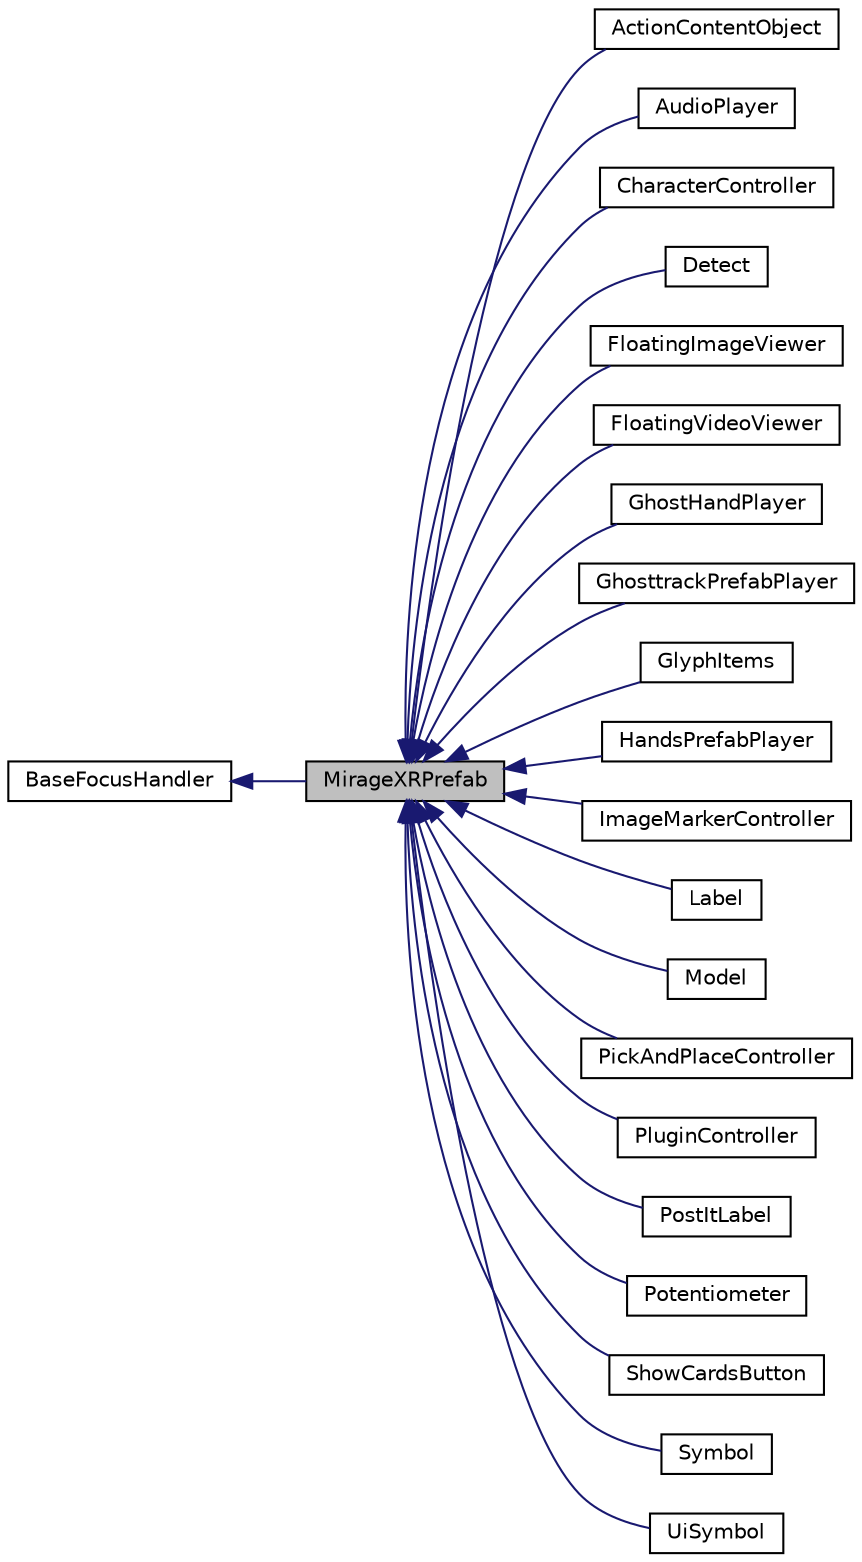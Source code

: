 digraph "MirageXRPrefab"
{
 // INTERACTIVE_SVG=YES
 // LATEX_PDF_SIZE
  edge [fontname="Helvetica",fontsize="10",labelfontname="Helvetica",labelfontsize="10"];
  node [fontname="Helvetica",fontsize="10",shape=record];
  rankdir="LR";
  Node1 [label="MirageXRPrefab",height=0.2,width=0.4,color="black", fillcolor="grey75", style="filled", fontcolor="black",tooltip="Base class for all the MirageXR prefabs."];
  Node2 -> Node1 [dir="back",color="midnightblue",fontsize="10",style="solid",fontname="Helvetica"];
  Node2 [label="BaseFocusHandler",height=0.2,width=0.4,color="black", fillcolor="white", style="filled",URL="$class_base_focus_handler.html",tooltip=" "];
  Node1 -> Node3 [dir="back",color="midnightblue",fontsize="10",style="solid",fontname="Helvetica"];
  Node3 [label="ActionContentObject",height=0.2,width=0.4,color="black", fillcolor="white", style="filled",URL="$class_mirage_x_r_1_1_action_content_object.html",tooltip=" "];
  Node1 -> Node4 [dir="back",color="midnightblue",fontsize="10",style="solid",fontname="Helvetica"];
  Node4 [label="AudioPlayer",height=0.2,width=0.4,color="black", fillcolor="white", style="filled",URL="$class_mirage_x_r_1_1_audio_player.html",tooltip=" "];
  Node1 -> Node5 [dir="back",color="midnightblue",fontsize="10",style="solid",fontname="Helvetica"];
  Node5 [label="CharacterController",height=0.2,width=0.4,color="black", fillcolor="white", style="filled",URL="$class_mirage_x_r_1_1_character_controller.html",tooltip=" "];
  Node1 -> Node6 [dir="back",color="midnightblue",fontsize="10",style="solid",fontname="Helvetica"];
  Node6 [label="Detect",height=0.2,width=0.4,color="black", fillcolor="white", style="filled",URL="$class_mirage_x_r_1_1_detect.html",tooltip=" "];
  Node1 -> Node7 [dir="back",color="midnightblue",fontsize="10",style="solid",fontname="Helvetica"];
  Node7 [label="FloatingImageViewer",height=0.2,width=0.4,color="black", fillcolor="white", style="filled",URL="$class_mirage_x_r_1_1_floating_image_viewer.html",tooltip=" "];
  Node1 -> Node8 [dir="back",color="midnightblue",fontsize="10",style="solid",fontname="Helvetica"];
  Node8 [label="FloatingVideoViewer",height=0.2,width=0.4,color="black", fillcolor="white", style="filled",URL="$class_mirage_x_r_1_1_floating_video_viewer.html",tooltip=" "];
  Node1 -> Node9 [dir="back",color="midnightblue",fontsize="10",style="solid",fontname="Helvetica"];
  Node9 [label="GhostHandPlayer",height=0.2,width=0.4,color="black", fillcolor="white", style="filled",URL="$class_mirage_x_r_1_1_ghost_hand_player.html",tooltip=" "];
  Node1 -> Node10 [dir="back",color="midnightblue",fontsize="10",style="solid",fontname="Helvetica"];
  Node10 [label="GhosttrackPrefabPlayer",height=0.2,width=0.4,color="black", fillcolor="white", style="filled",URL="$class_mirage_x_r_1_1_ghosttrack_prefab_player.html",tooltip=" "];
  Node1 -> Node11 [dir="back",color="midnightblue",fontsize="10",style="solid",fontname="Helvetica"];
  Node11 [label="GlyphItems",height=0.2,width=0.4,color="black", fillcolor="white", style="filled",URL="$class_mirage_x_r_1_1_glyph_items.html",tooltip=" "];
  Node1 -> Node12 [dir="back",color="midnightblue",fontsize="10",style="solid",fontname="Helvetica"];
  Node12 [label="HandsPrefabPlayer",height=0.2,width=0.4,color="black", fillcolor="white", style="filled",URL="$class_mirage_x_r_1_1_hands_prefab_player.html",tooltip=" "];
  Node1 -> Node13 [dir="back",color="midnightblue",fontsize="10",style="solid",fontname="Helvetica"];
  Node13 [label="ImageMarkerController",height=0.2,width=0.4,color="black", fillcolor="white", style="filled",URL="$class_mirage_x_r_1_1_image_marker_controller.html",tooltip=" "];
  Node1 -> Node14 [dir="back",color="midnightblue",fontsize="10",style="solid",fontname="Helvetica"];
  Node14 [label="Label",height=0.2,width=0.4,color="black", fillcolor="white", style="filled",URL="$class_mirage_x_r_1_1_label.html",tooltip="Class for text label prefabs."];
  Node1 -> Node15 [dir="back",color="midnightblue",fontsize="10",style="solid",fontname="Helvetica"];
  Node15 [label="Model",height=0.2,width=0.4,color="black", fillcolor="white", style="filled",URL="$class_mirage_x_r_1_1_model.html",tooltip=" "];
  Node1 -> Node16 [dir="back",color="midnightblue",fontsize="10",style="solid",fontname="Helvetica"];
  Node16 [label="PickAndPlaceController",height=0.2,width=0.4,color="black", fillcolor="white", style="filled",URL="$class_mirage_x_r_1_1_pick_and_place_controller.html",tooltip=" "];
  Node1 -> Node17 [dir="back",color="midnightblue",fontsize="10",style="solid",fontname="Helvetica"];
  Node17 [label="PluginController",height=0.2,width=0.4,color="black", fillcolor="white", style="filled",URL="$class_mirage_x_r_1_1_plugin_controller.html",tooltip=" "];
  Node1 -> Node18 [dir="back",color="midnightblue",fontsize="10",style="solid",fontname="Helvetica"];
  Node18 [label="PostItLabel",height=0.2,width=0.4,color="black", fillcolor="white", style="filled",URL="$class_mirage_x_r_1_1_post_it_label.html",tooltip=" "];
  Node1 -> Node19 [dir="back",color="midnightblue",fontsize="10",style="solid",fontname="Helvetica"];
  Node19 [label="Potentiometer",height=0.2,width=0.4,color="black", fillcolor="white", style="filled",URL="$class_mirage_x_r_1_1_potentiometer.html",tooltip=" "];
  Node1 -> Node20 [dir="back",color="midnightblue",fontsize="10",style="solid",fontname="Helvetica"];
  Node20 [label="ShowCardsButton",height=0.2,width=0.4,color="black", fillcolor="white", style="filled",URL="$class_mirage_x_r_1_1_show_cards_button.html",tooltip=" "];
  Node1 -> Node21 [dir="back",color="midnightblue",fontsize="10",style="solid",fontname="Helvetica"];
  Node21 [label="Symbol",height=0.2,width=0.4,color="black", fillcolor="white", style="filled",URL="$class_mirage_x_r_1_1_symbol.html",tooltip="Class for 2D symbol prefabs."];
  Node1 -> Node22 [dir="back",color="midnightblue",fontsize="10",style="solid",fontname="Helvetica"];
  Node22 [label="UiSymbol",height=0.2,width=0.4,color="black", fillcolor="white", style="filled",URL="$class_mirage_x_r_1_1_ui_symbol.html",tooltip=" "];
}
